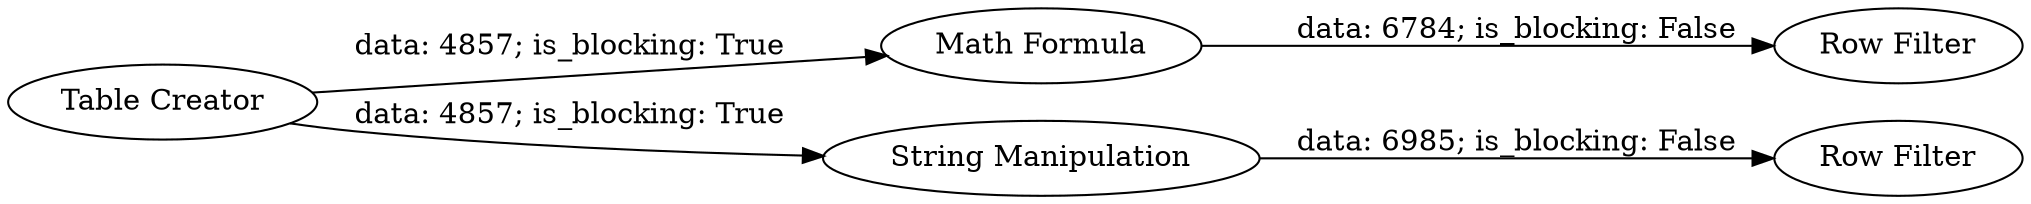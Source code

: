 digraph {
	"-3968731747392084963_58" [label="Row Filter"]
	"-3968731747392084963_56" [label="Table Creator"]
	"-3968731747392084963_60" [label="Row Filter"]
	"-3968731747392084963_59" [label="Math Formula"]
	"-3968731747392084963_57" [label="String Manipulation"]
	"-3968731747392084963_56" -> "-3968731747392084963_57" [label="data: 4857; is_blocking: True"]
	"-3968731747392084963_59" -> "-3968731747392084963_60" [label="data: 6784; is_blocking: False"]
	"-3968731747392084963_57" -> "-3968731747392084963_58" [label="data: 6985; is_blocking: False"]
	"-3968731747392084963_56" -> "-3968731747392084963_59" [label="data: 4857; is_blocking: True"]
	rankdir=LR
}
